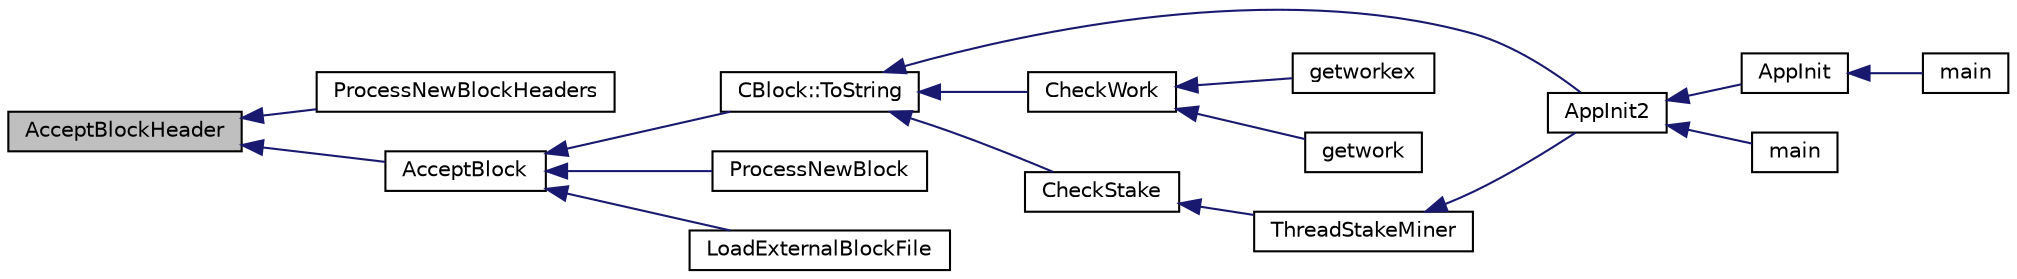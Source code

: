 digraph "AcceptBlockHeader"
{
  edge [fontname="Helvetica",fontsize="10",labelfontname="Helvetica",labelfontsize="10"];
  node [fontname="Helvetica",fontsize="10",shape=record];
  rankdir="LR";
  Node144 [label="AcceptBlockHeader",height=0.2,width=0.4,color="black", fillcolor="grey75", style="filled", fontcolor="black"];
  Node144 -> Node145 [dir="back",color="midnightblue",fontsize="10",style="solid",fontname="Helvetica"];
  Node145 [label="ProcessNewBlockHeaders",height=0.2,width=0.4,color="black", fillcolor="white", style="filled",URL="$db/d38/validation_8h.html#a477cb57169aa4238b9b5a4bb4d9e33a9",tooltip="Process incoming block headers. "];
  Node144 -> Node146 [dir="back",color="midnightblue",fontsize="10",style="solid",fontname="Helvetica"];
  Node146 [label="AcceptBlock",height=0.2,width=0.4,color="black", fillcolor="white", style="filled",URL="$dd/d7d/validation_8cpp.html#aaa7054d6767ac72da76062adba62e296",tooltip="Store block on disk. "];
  Node146 -> Node147 [dir="back",color="midnightblue",fontsize="10",style="solid",fontname="Helvetica"];
  Node147 [label="CBlock::ToString",height=0.2,width=0.4,color="black", fillcolor="white", style="filled",URL="$d3/d51/class_c_block.html#a0e8a98f10831c00ae76b3a831c4804e5"];
  Node147 -> Node148 [dir="back",color="midnightblue",fontsize="10",style="solid",fontname="Helvetica"];
  Node148 [label="AppInit2",height=0.2,width=0.4,color="black", fillcolor="white", style="filled",URL="$d8/dc0/init_8h.html#a1a4c1bfbf6ba1db77e988b89b9cadfd3",tooltip="Initialize ion. "];
  Node148 -> Node149 [dir="back",color="midnightblue",fontsize="10",style="solid",fontname="Helvetica"];
  Node149 [label="AppInit",height=0.2,width=0.4,color="black", fillcolor="white", style="filled",URL="$d4/d35/iond_8cpp.html#ac59316b767e6984e1285f0531275286b"];
  Node149 -> Node150 [dir="back",color="midnightblue",fontsize="10",style="solid",fontname="Helvetica"];
  Node150 [label="main",height=0.2,width=0.4,color="black", fillcolor="white", style="filled",URL="$d4/d35/iond_8cpp.html#a0ddf1224851353fc92bfbff6f499fa97"];
  Node148 -> Node151 [dir="back",color="midnightblue",fontsize="10",style="solid",fontname="Helvetica"];
  Node151 [label="main",height=0.2,width=0.4,color="black", fillcolor="white", style="filled",URL="$d5/d2d/ion_8cpp.html#a0ddf1224851353fc92bfbff6f499fa97"];
  Node147 -> Node152 [dir="back",color="midnightblue",fontsize="10",style="solid",fontname="Helvetica"];
  Node152 [label="CheckWork",height=0.2,width=0.4,color="black", fillcolor="white", style="filled",URL="$de/d13/miner_8h.html#aadd8a05aa6d8fae1c0f4daa5e971a12a",tooltip="Check mined proof-of-work block. "];
  Node152 -> Node153 [dir="back",color="midnightblue",fontsize="10",style="solid",fontname="Helvetica"];
  Node153 [label="getworkex",height=0.2,width=0.4,color="black", fillcolor="white", style="filled",URL="$d4/ddd/rpcmining_8cpp.html#aa40f86dc468a3f2ef4a3bba99e20a069"];
  Node152 -> Node154 [dir="back",color="midnightblue",fontsize="10",style="solid",fontname="Helvetica"];
  Node154 [label="getwork",height=0.2,width=0.4,color="black", fillcolor="white", style="filled",URL="$d4/ddd/rpcmining_8cpp.html#a356be62c93d38267a7da9e1cb644d547"];
  Node147 -> Node155 [dir="back",color="midnightblue",fontsize="10",style="solid",fontname="Helvetica"];
  Node155 [label="CheckStake",height=0.2,width=0.4,color="black", fillcolor="white", style="filled",URL="$de/d13/miner_8h.html#a68be4bcfa03b86095641eac5ca996fed",tooltip="Check mined proof-of-stake block. "];
  Node155 -> Node156 [dir="back",color="midnightblue",fontsize="10",style="solid",fontname="Helvetica"];
  Node156 [label="ThreadStakeMiner",height=0.2,width=0.4,color="black", fillcolor="white", style="filled",URL="$d6/de3/miner_8cpp.html#a31faece5ef0e403969b3d3debd79b352"];
  Node156 -> Node148 [dir="back",color="midnightblue",fontsize="10",style="solid",fontname="Helvetica"];
  Node146 -> Node157 [dir="back",color="midnightblue",fontsize="10",style="solid",fontname="Helvetica"];
  Node157 [label="ProcessNewBlock",height=0.2,width=0.4,color="black", fillcolor="white", style="filled",URL="$db/d38/validation_8h.html#a290fce59049c0951b8eb73f0129bf6f0",tooltip="Process an incoming block. "];
  Node146 -> Node158 [dir="back",color="midnightblue",fontsize="10",style="solid",fontname="Helvetica"];
  Node158 [label="LoadExternalBlockFile",height=0.2,width=0.4,color="black", fillcolor="white", style="filled",URL="$db/d38/validation_8h.html#a2233339a13d09038cf2e46f4d0144be4",tooltip="Import blocks from an external file. "];
}
